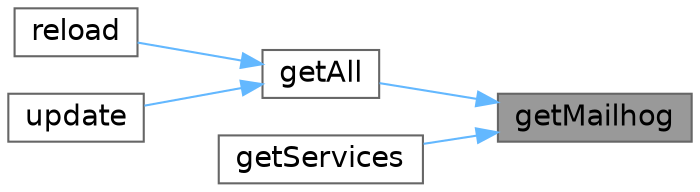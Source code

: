 digraph "getMailhog"
{
 // LATEX_PDF_SIZE
  bgcolor="transparent";
  edge [fontname=Helvetica,fontsize=14,labelfontname=Helvetica,labelfontsize=14];
  node [fontname=Helvetica,fontsize=14,shape=box,height=0.2,width=0.4];
  rankdir="RL";
  Node1 [id="Node000001",label="getMailhog",height=0.2,width=0.4,color="gray40", fillcolor="grey60", style="filled", fontcolor="black",tooltip=" "];
  Node1 -> Node2 [id="edge1_Node000001_Node000002",dir="back",color="steelblue1",style="solid",tooltip=" "];
  Node2 [id="Node000002",label="getAll",height=0.2,width=0.4,color="grey40", fillcolor="white", style="filled",URL="$de/d54/classBins.html#aba0d5b303383fb5b1fabb5fd01cd3800",tooltip=" "];
  Node2 -> Node3 [id="edge2_Node000002_Node000003",dir="back",color="steelblue1",style="solid",tooltip=" "];
  Node3 [id="Node000003",label="reload",height=0.2,width=0.4,color="grey40", fillcolor="white", style="filled",URL="$de/d54/classBins.html#a7b2a44f6ec87a111c1bc3cc911cd15f5",tooltip=" "];
  Node2 -> Node4 [id="edge3_Node000002_Node000004",dir="back",color="steelblue1",style="solid",tooltip=" "];
  Node4 [id="Node000004",label="update",height=0.2,width=0.4,color="grey40", fillcolor="white", style="filled",URL="$de/d54/classBins.html#a842e4774e3b3601a005b995c02f7e883",tooltip=" "];
  Node1 -> Node5 [id="edge4_Node000001_Node000005",dir="back",color="steelblue1",style="solid",tooltip=" "];
  Node5 [id="Node000005",label="getServices",height=0.2,width=0.4,color="grey40", fillcolor="white", style="filled",URL="$de/d54/classBins.html#a36d7e45e7f713b49a02b4988be6cbcd1",tooltip=" "];
}
